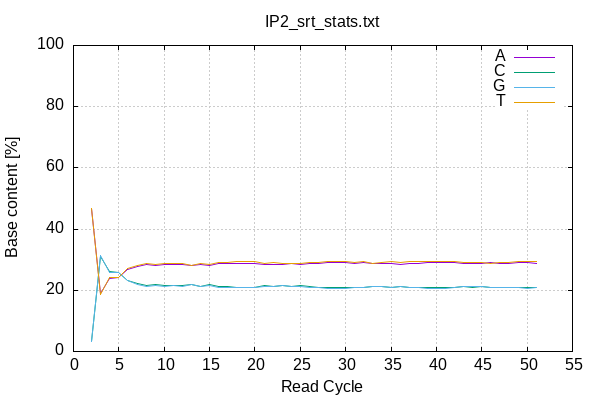 
            set terminal png size 600,400 truecolor
            set output "IP2_srt_stats/acgt-cycles.png"
            set grid xtics ytics y2tics back lc rgb "#cccccc"
            set style line 1 linecolor rgb "green"
            set style line 2 linecolor rgb "red"
            set style line 3 linecolor rgb "black"
            set style line 4 linecolor rgb "blue"
            set style increment user
            set ylabel "Base content [%]"
            set xlabel "Read Cycle"
            set yrange [0:100]
            set title "IP2_srt_stats.txt" noenhanced
            plot '-' w l ti 'A', '-' w l ti 'C', '-' w l ti 'G', '-' w l ti 'T'
        2	46.64
3	18.84
4	23.83
5	24.15
6	26.73
7	27.76
8	28.35
9	28.13
10	28.31
11	28.28
12	28.32
13	28.07
14	28.55
15	28.22
16	28.77
17	28.61
18	28.89
19	28.70
20	28.76
21	28.38
22	28.58
23	28.43
24	28.62
25	28.55
26	28.72
27	28.75
28	28.93
29	28.98
30	29.01
31	28.92
32	28.94
33	28.73
34	28.66
35	28.70
36	28.55
37	28.81
38	28.85
39	29.01
40	29.19
41	29.09
42	29.02
43	28.73
44	28.89
45	28.77
46	28.98
47	28.90
48	28.79
49	28.93
50	28.98
51	28.89
end
2	3.29
3	31.00
4	26.19
5	25.83
6	23.15
7	22.10
8	21.50
9	21.78
10	21.48
11	21.50
12	21.49
13	21.89
14	21.31
15	21.74
16	21.16
17	21.20
18	20.87
19	20.93
20	20.97
21	21.50
22	21.27
23	21.47
24	21.38
25	21.46
26	21.27
27	21.05
28	20.87
29	20.79
30	20.81
31	20.99
32	21.00
33	21.26
34	21.21
35	21.05
36	21.14
37	21.00
38	21.06
39	20.89
40	20.77
41	20.76
42	20.82
43	21.19
44	21.05
45	21.11
46	21.05
47	20.98
48	21.02
49	20.93
50	20.88
51	20.86
end
2	3.23
3	31.42
4	25.96
5	25.78
6	23.12
7	21.97
8	21.29
9	21.62
10	21.33
11	21.44
12	21.35
13	21.78
14	21.38
15	21.65
16	21.02
17	21.03
18	20.76
19	20.88
20	20.92
21	21.30
22	21.15
23	21.41
24	21.23
25	21.21
26	21.02
27	21.02
28	20.67
29	20.71
30	20.70
31	20.87
32	20.81
33	21.10
34	21.11
35	20.93
36	21.13
37	20.94
38	20.82
39	20.67
40	20.58
41	20.73
42	20.82
43	21.15
44	21.10
45	21.14
46	21.06
47	20.93
48	20.98
49	20.80
50	20.72
51	20.97
end
2	46.84
3	18.74
4	24.02
5	24.24
6	26.99
7	28.17
8	28.87
9	28.48
10	28.88
11	28.78
12	28.84
13	28.25
14	28.76
15	28.39
16	29.06
17	29.16
18	29.47
19	29.49
20	29.35
21	28.83
22	28.99
23	28.70
24	28.78
25	28.79
26	28.99
27	29.19
28	29.52
29	29.53
30	29.48
31	29.22
32	29.25
33	28.91
34	29.03
35	29.32
36	29.17
37	29.26
38	29.26
39	29.43
40	29.47
41	29.42
42	29.34
43	28.93
44	28.97
45	28.98
46	28.91
47	29.20
48	29.21
49	29.33
50	29.42
51	29.28
end
